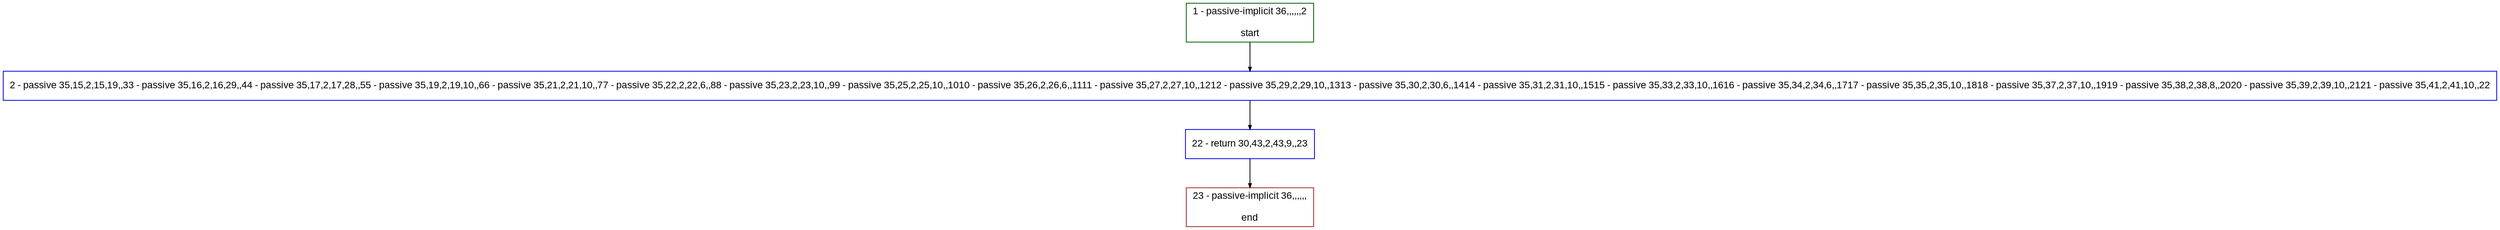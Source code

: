 digraph "" {
  graph [bgcolor="white", fillcolor="#FFFFCC", pack="true", packmode="clust", fontname="Arial", label="", fontsize="12", compound="true", style="rounded,filled"];
  node [node_initialized="no", fillcolor="white", fontname="Arial", label="", color="grey", fontsize="12", fixedsize="false", compound="true", shape="rectangle", style="filled"];
  edge [arrowtail="none", lhead="", fontcolor="black", fontname="Arial", label="", color="black", fontsize="12", arrowhead="normal", arrowsize="0.5", compound="true", ltail="", dir="forward"];
  __N1 [fillcolor="#ffffff", label="2 - passive 35,15,2,15,19,,33 - passive 35,16,2,16,29,,44 - passive 35,17,2,17,28,,55 - passive 35,19,2,19,10,,66 - passive 35,21,2,21,10,,77 - passive 35,22,2,22,6,,88 - passive 35,23,2,23,10,,99 - passive 35,25,2,25,10,,1010 - passive 35,26,2,26,6,,1111 - passive 35,27,2,27,10,,1212 - passive 35,29,2,29,10,,1313 - passive 35,30,2,30,6,,1414 - passive 35,31,2,31,10,,1515 - passive 35,33,2,33,10,,1616 - passive 35,34,2,34,6,,1717 - passive 35,35,2,35,10,,1818 - passive 35,37,2,37,10,,1919 - passive 35,38,2,38,8,,2020 - passive 35,39,2,39,10,,2121 - passive 35,41,2,41,10,,22", color="#0000ff", shape="box", style="filled"];
  __N2 [fillcolor="#ffffff", label="1 - passive-implicit 36,,,,,,2\n\nstart", color="#006400", shape="box", style="filled"];
  __N3 [fillcolor="#ffffff", label="22 - return 30,43,2,43,9,,23", color="#0000ff", shape="box", style="filled"];
  __N4 [fillcolor="#ffffff", label="23 - passive-implicit 36,,,,,,\n\nend", color="#a52a2a", shape="box", style="filled"];
  __N2 -> __N1 [arrowtail="none", color="#000000", label="", arrowhead="normal", dir="forward"];
  __N1 -> __N3 [arrowtail="none", color="#000000", label="", arrowhead="normal", dir="forward"];
  __N3 -> __N4 [arrowtail="none", color="#000000", label="", arrowhead="normal", dir="forward"];
}
